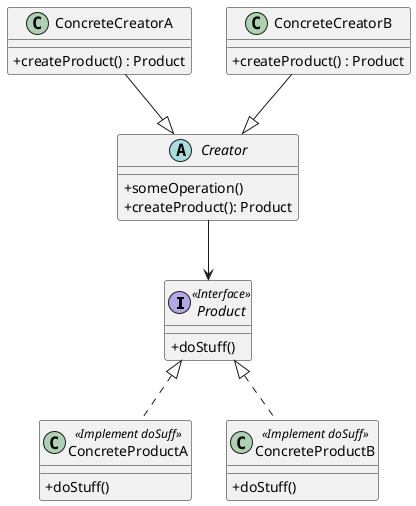 @startuml factory
skinparam ClassAttributeIconSize 0
/'ConcreteCreatorA --|> Product
ConcreteCreatorB --|> Product
'/
Product <|.. ConcreteProductA 
Product <|.. ConcreteProductB 
ConcreteCreatorA --|> Creator
ConcreteCreatorB --|> Creator
Creator --> Product
abstract class Creator {
 +someOperation()
 +createProduct(): Product   
}

interface Product <<Interface>> {
    +doStuff()
}

class ConcreteProductA <<Implement doSuff>>{
    +doStuff()
}

class ConcreteProductB <<Implement doSuff>>{
    +doStuff()
}

class ConcreteCreatorA {
    +createProduct() : Product
}

class ConcreteCreatorB {
    +createProduct() : Product
}
@enduml